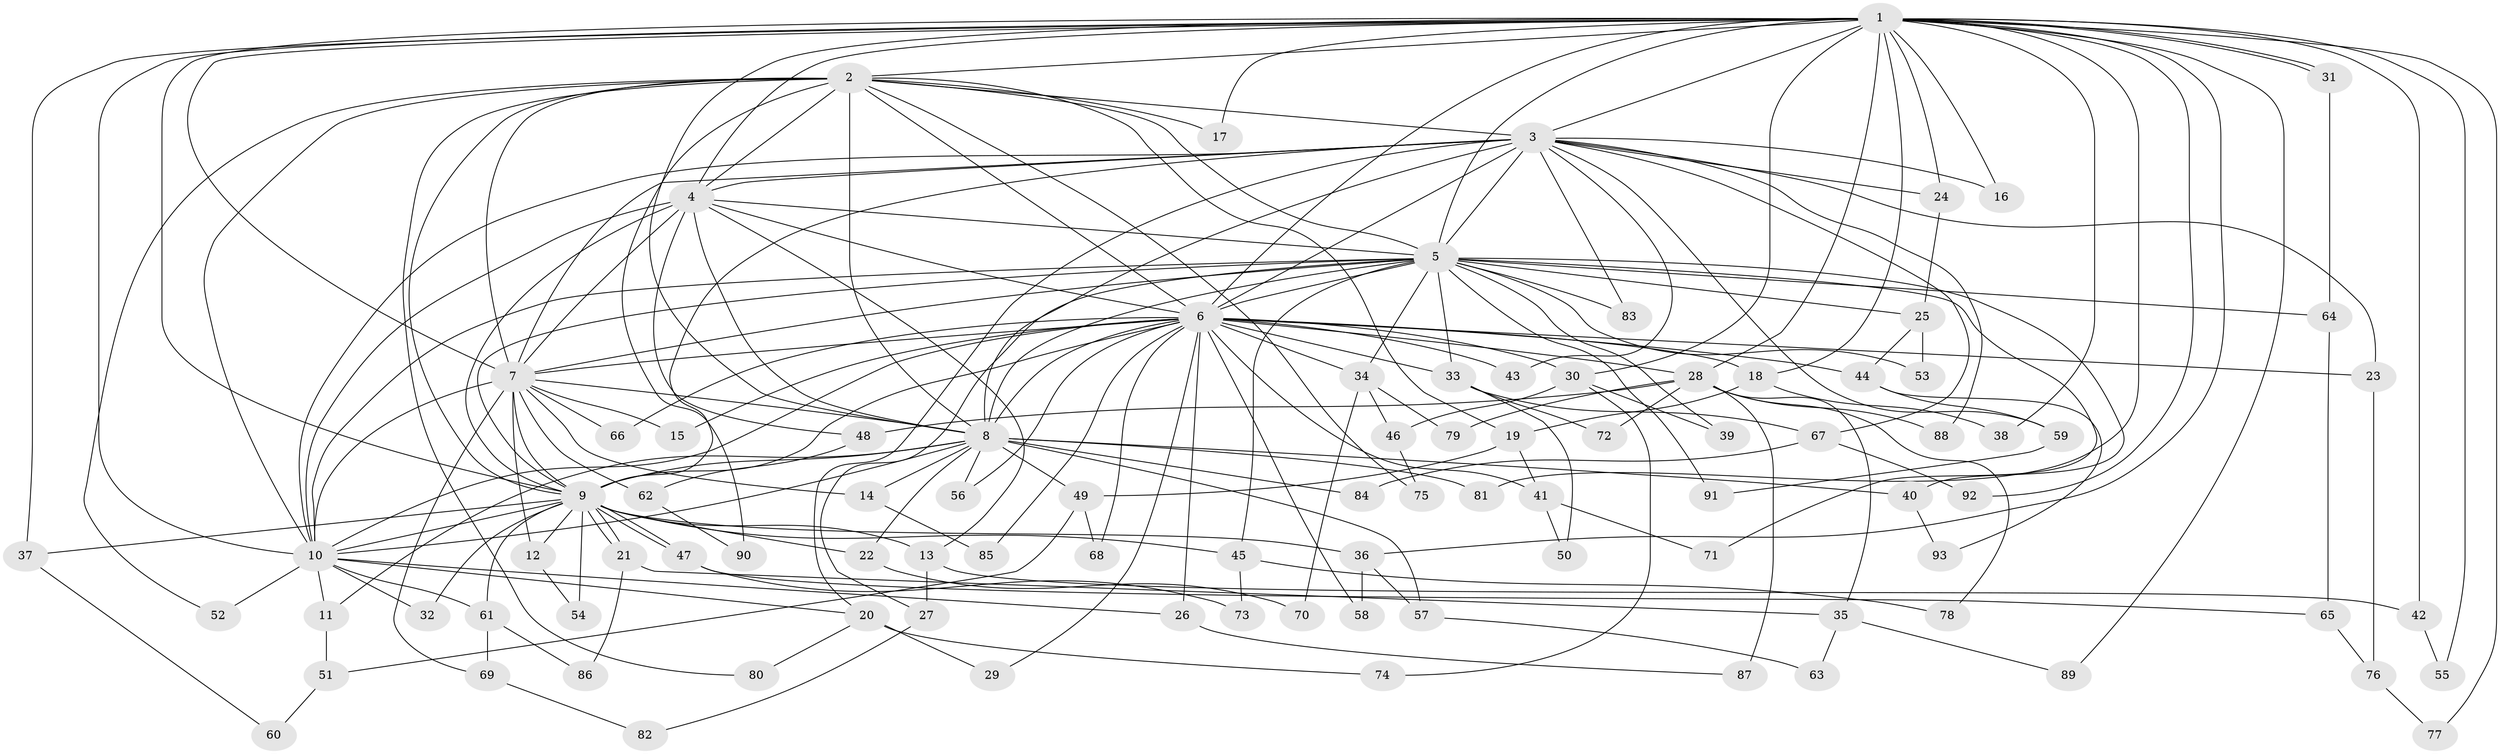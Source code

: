 // Generated by graph-tools (version 1.1) at 2025/35/03/09/25 02:35:10]
// undirected, 93 vertices, 211 edges
graph export_dot {
graph [start="1"]
  node [color=gray90,style=filled];
  1;
  2;
  3;
  4;
  5;
  6;
  7;
  8;
  9;
  10;
  11;
  12;
  13;
  14;
  15;
  16;
  17;
  18;
  19;
  20;
  21;
  22;
  23;
  24;
  25;
  26;
  27;
  28;
  29;
  30;
  31;
  32;
  33;
  34;
  35;
  36;
  37;
  38;
  39;
  40;
  41;
  42;
  43;
  44;
  45;
  46;
  47;
  48;
  49;
  50;
  51;
  52;
  53;
  54;
  55;
  56;
  57;
  58;
  59;
  60;
  61;
  62;
  63;
  64;
  65;
  66;
  67;
  68;
  69;
  70;
  71;
  72;
  73;
  74;
  75;
  76;
  77;
  78;
  79;
  80;
  81;
  82;
  83;
  84;
  85;
  86;
  87;
  88;
  89;
  90;
  91;
  92;
  93;
  1 -- 2;
  1 -- 3;
  1 -- 4;
  1 -- 5;
  1 -- 6;
  1 -- 7;
  1 -- 8;
  1 -- 9;
  1 -- 10;
  1 -- 16;
  1 -- 17;
  1 -- 18;
  1 -- 24;
  1 -- 28;
  1 -- 30;
  1 -- 31;
  1 -- 31;
  1 -- 36;
  1 -- 37;
  1 -- 38;
  1 -- 42;
  1 -- 55;
  1 -- 77;
  1 -- 81;
  1 -- 89;
  1 -- 92;
  2 -- 3;
  2 -- 4;
  2 -- 5;
  2 -- 6;
  2 -- 7;
  2 -- 8;
  2 -- 9;
  2 -- 10;
  2 -- 17;
  2 -- 19;
  2 -- 52;
  2 -- 75;
  2 -- 80;
  2 -- 90;
  3 -- 4;
  3 -- 5;
  3 -- 6;
  3 -- 7;
  3 -- 8;
  3 -- 9;
  3 -- 10;
  3 -- 16;
  3 -- 20;
  3 -- 23;
  3 -- 24;
  3 -- 43;
  3 -- 59;
  3 -- 67;
  3 -- 83;
  3 -- 88;
  4 -- 5;
  4 -- 6;
  4 -- 7;
  4 -- 8;
  4 -- 9;
  4 -- 10;
  4 -- 13;
  4 -- 48;
  5 -- 6;
  5 -- 7;
  5 -- 8;
  5 -- 9;
  5 -- 10;
  5 -- 25;
  5 -- 27;
  5 -- 33;
  5 -- 34;
  5 -- 39;
  5 -- 40;
  5 -- 45;
  5 -- 53;
  5 -- 64;
  5 -- 71;
  5 -- 83;
  5 -- 91;
  6 -- 7;
  6 -- 8;
  6 -- 9;
  6 -- 10;
  6 -- 15;
  6 -- 18;
  6 -- 23;
  6 -- 26;
  6 -- 28;
  6 -- 29;
  6 -- 30;
  6 -- 33;
  6 -- 34;
  6 -- 41;
  6 -- 43;
  6 -- 44;
  6 -- 56;
  6 -- 58;
  6 -- 66;
  6 -- 68;
  6 -- 85;
  7 -- 8;
  7 -- 9;
  7 -- 10;
  7 -- 12;
  7 -- 14;
  7 -- 15;
  7 -- 62;
  7 -- 66;
  7 -- 69;
  8 -- 9;
  8 -- 10;
  8 -- 11;
  8 -- 14;
  8 -- 22;
  8 -- 40;
  8 -- 49;
  8 -- 56;
  8 -- 57;
  8 -- 81;
  8 -- 84;
  9 -- 10;
  9 -- 12;
  9 -- 13;
  9 -- 21;
  9 -- 21;
  9 -- 22;
  9 -- 32;
  9 -- 36;
  9 -- 37;
  9 -- 45;
  9 -- 47;
  9 -- 47;
  9 -- 54;
  9 -- 61;
  10 -- 11;
  10 -- 20;
  10 -- 26;
  10 -- 32;
  10 -- 52;
  10 -- 61;
  11 -- 51;
  12 -- 54;
  13 -- 27;
  13 -- 42;
  14 -- 85;
  18 -- 19;
  18 -- 38;
  19 -- 41;
  19 -- 49;
  20 -- 29;
  20 -- 74;
  20 -- 80;
  21 -- 35;
  21 -- 86;
  22 -- 70;
  23 -- 76;
  24 -- 25;
  25 -- 44;
  25 -- 53;
  26 -- 87;
  27 -- 82;
  28 -- 35;
  28 -- 48;
  28 -- 72;
  28 -- 78;
  28 -- 79;
  28 -- 87;
  28 -- 88;
  30 -- 39;
  30 -- 46;
  30 -- 74;
  31 -- 64;
  33 -- 50;
  33 -- 67;
  33 -- 72;
  34 -- 46;
  34 -- 70;
  34 -- 79;
  35 -- 63;
  35 -- 89;
  36 -- 57;
  36 -- 58;
  37 -- 60;
  40 -- 93;
  41 -- 50;
  41 -- 71;
  42 -- 55;
  44 -- 59;
  44 -- 93;
  45 -- 73;
  45 -- 78;
  46 -- 75;
  47 -- 65;
  47 -- 73;
  48 -- 62;
  49 -- 51;
  49 -- 68;
  51 -- 60;
  57 -- 63;
  59 -- 91;
  61 -- 69;
  61 -- 86;
  62 -- 90;
  64 -- 65;
  65 -- 76;
  67 -- 84;
  67 -- 92;
  69 -- 82;
  76 -- 77;
}
